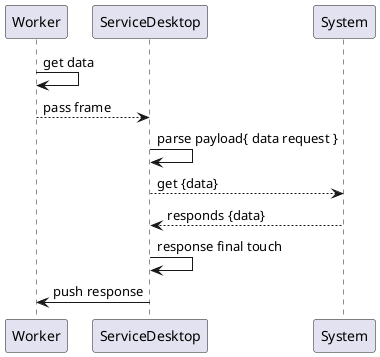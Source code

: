 @startuml
Worker -> Worker : get data
Worker --> ServiceDesktop : pass frame
ServiceDesktop -> ServiceDesktop :  parse payload{ data request }
ServiceDesktop --> System : get {data}
System --> ServiceDesktop : responds {data}
ServiceDesktop -> ServiceDesktop : response final touch
ServiceDesktop -> Worker : push response
@enduml
